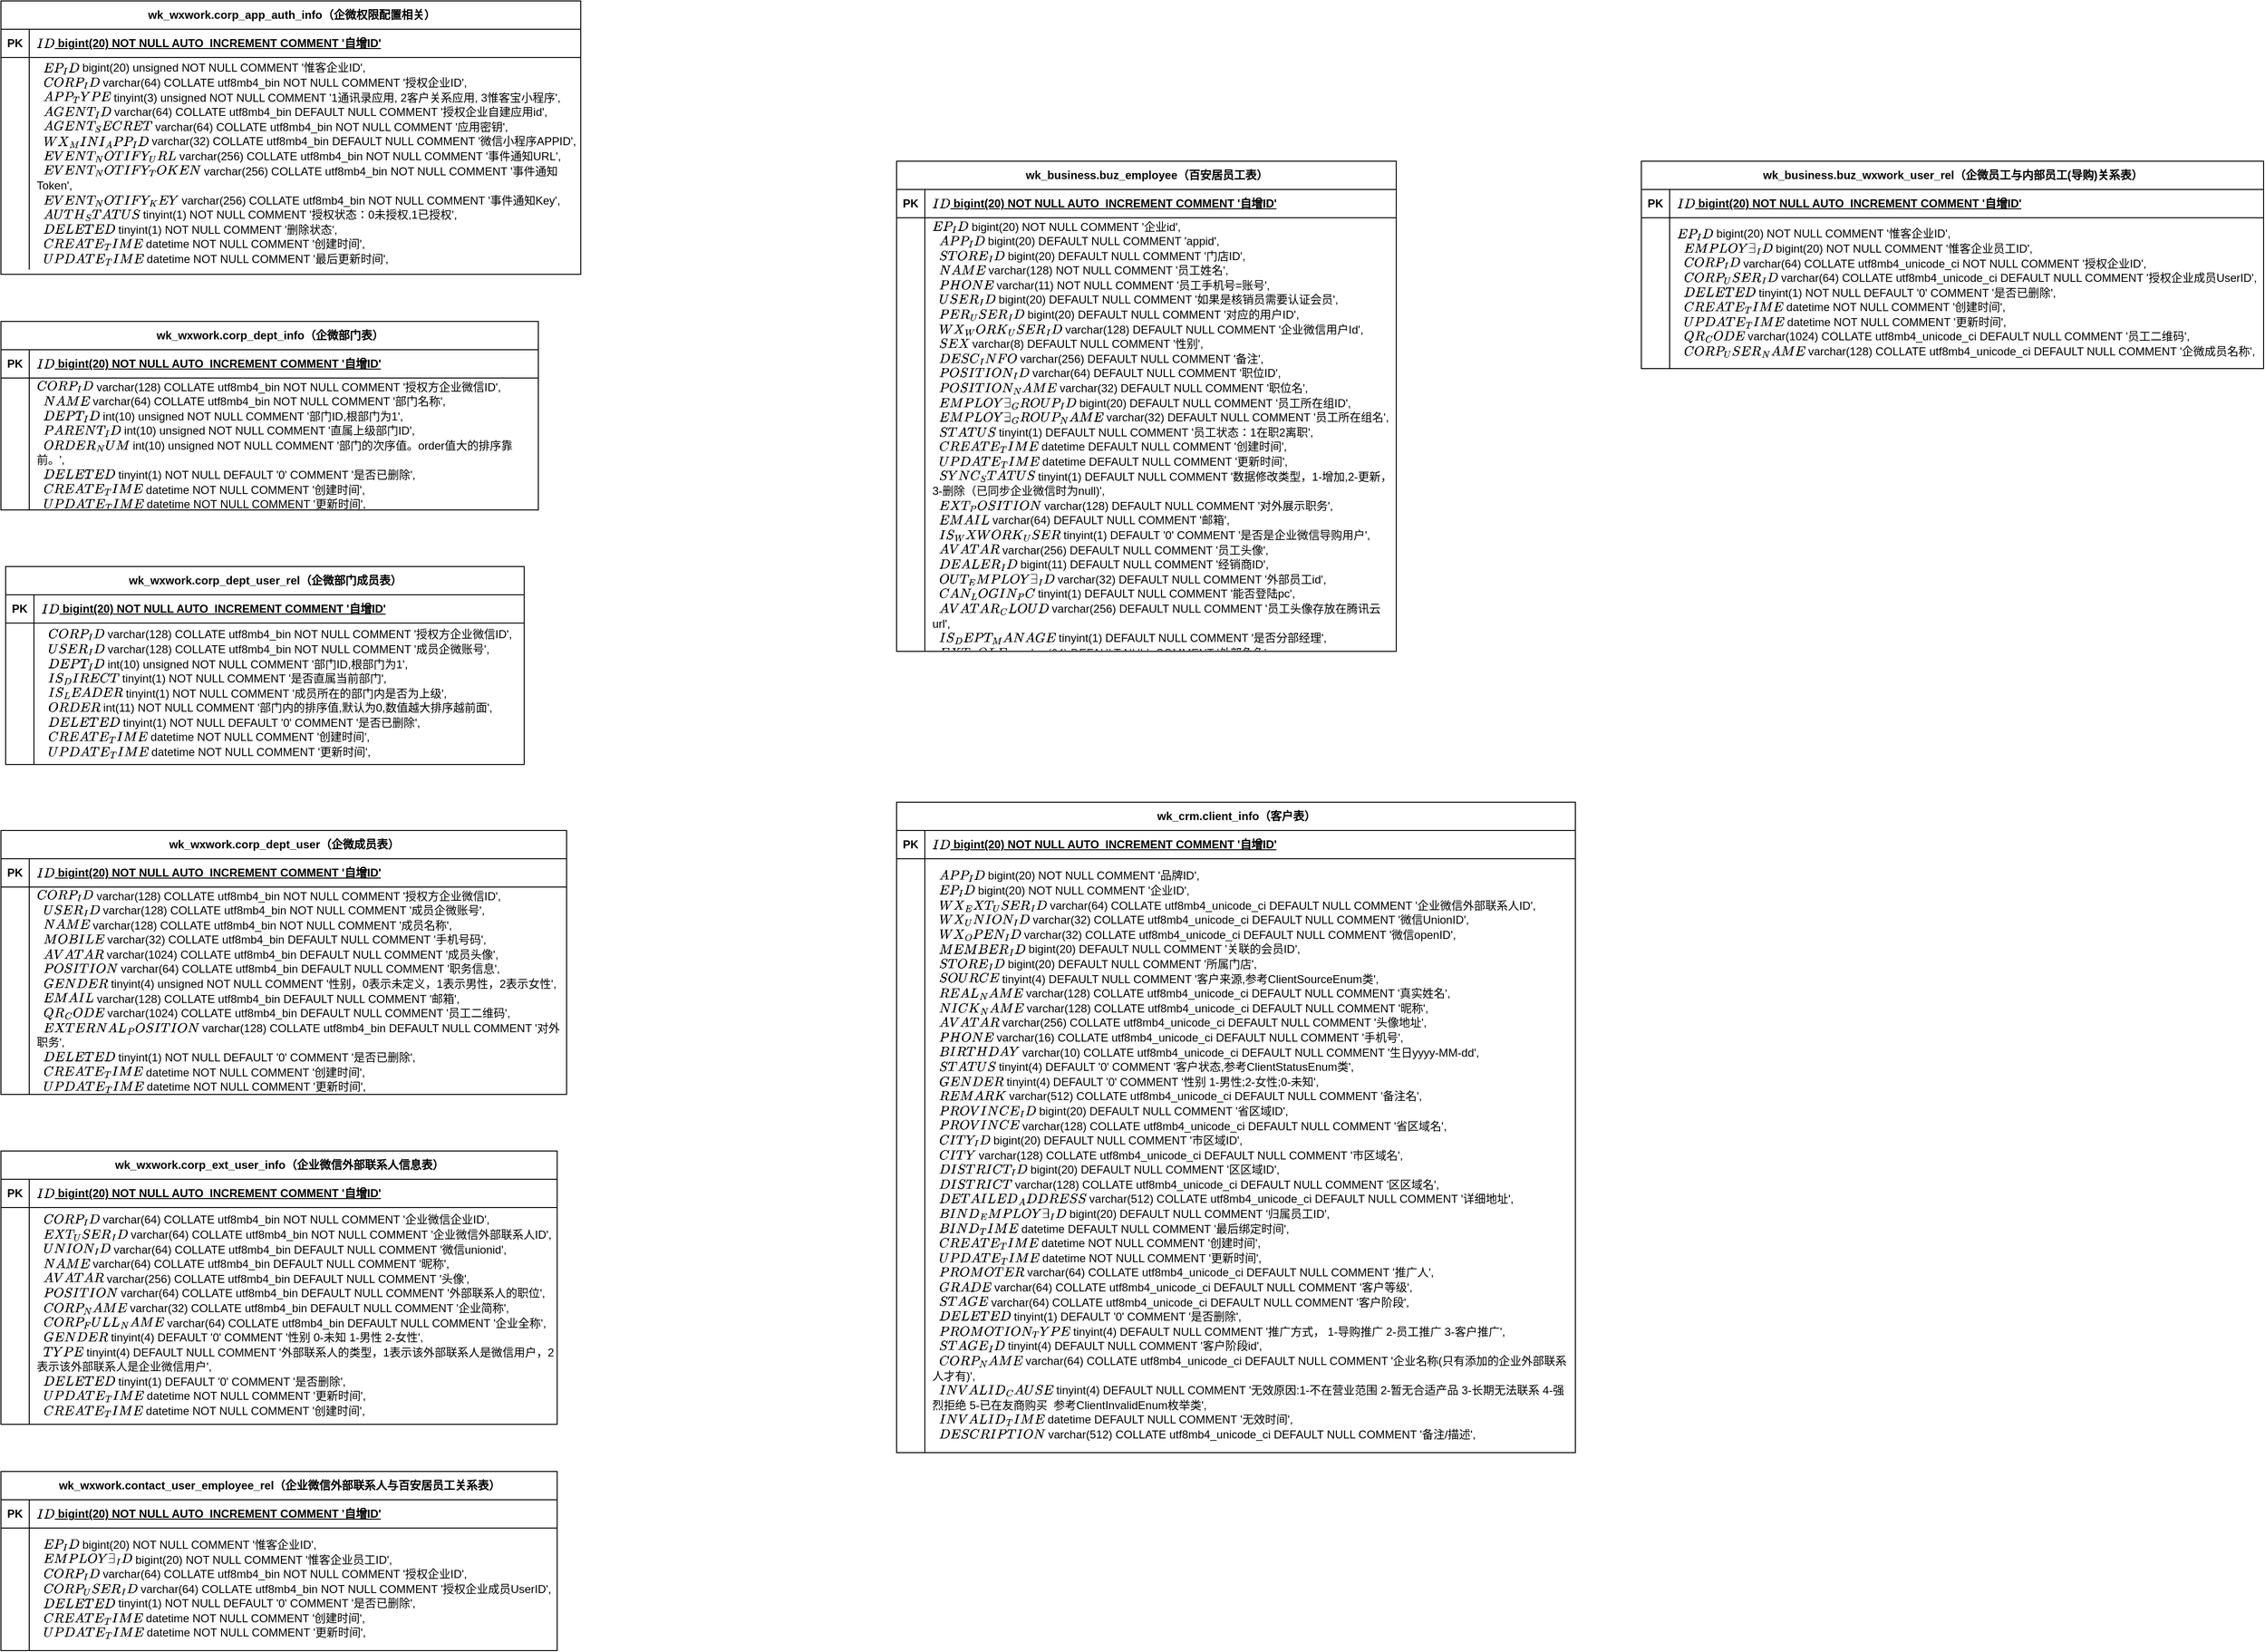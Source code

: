 <mxfile version="21.2.9" type="github">
  <diagram name="第 1 页" id="qv_Yb1zar3xZYrGLwf0X">
    <mxGraphModel dx="3389" dy="2289" grid="1" gridSize="10" guides="1" tooltips="1" connect="1" arrows="1" fold="1" page="1" pageScale="1" pageWidth="827" pageHeight="1169" math="0" shadow="0">
      <root>
        <mxCell id="0" />
        <mxCell id="1" parent="0" />
        <mxCell id="UR0pzvNC2Nnck1Nr8wvm-96" value="wk_crm.client_info（客户表）" style="shape=table;startSize=30;container=1;collapsible=1;childLayout=tableLayout;fixedRows=1;rowLines=0;fontStyle=1;align=center;resizeLast=1;html=1;" vertex="1" parent="1">
          <mxGeometry x="-240" y="170" width="720" height="690" as="geometry" />
        </mxCell>
        <mxCell id="UR0pzvNC2Nnck1Nr8wvm-97" value="" style="shape=tableRow;horizontal=0;startSize=0;swimlaneHead=0;swimlaneBody=0;fillColor=none;collapsible=0;dropTarget=0;points=[[0,0.5],[1,0.5]];portConstraint=eastwest;top=0;left=0;right=0;bottom=1;" vertex="1" parent="UR0pzvNC2Nnck1Nr8wvm-96">
          <mxGeometry y="30" width="720" height="30" as="geometry" />
        </mxCell>
        <mxCell id="UR0pzvNC2Nnck1Nr8wvm-98" value="PK" style="shape=partialRectangle;connectable=0;fillColor=none;top=0;left=0;bottom=0;right=0;fontStyle=1;overflow=hidden;whiteSpace=wrap;html=1;" vertex="1" parent="UR0pzvNC2Nnck1Nr8wvm-97">
          <mxGeometry width="30" height="30" as="geometry">
            <mxRectangle width="30" height="30" as="alternateBounds" />
          </mxGeometry>
        </mxCell>
        <mxCell id="UR0pzvNC2Nnck1Nr8wvm-99" value="`ID` bigint(20) NOT NULL AUTO_INCREMENT COMMENT &#39;自增ID&#39;" style="shape=partialRectangle;connectable=0;fillColor=none;top=0;left=0;bottom=0;right=0;align=left;spacingLeft=6;fontStyle=5;overflow=hidden;whiteSpace=wrap;html=1;" vertex="1" parent="UR0pzvNC2Nnck1Nr8wvm-97">
          <mxGeometry x="30" width="690" height="30" as="geometry">
            <mxRectangle width="690" height="30" as="alternateBounds" />
          </mxGeometry>
        </mxCell>
        <mxCell id="UR0pzvNC2Nnck1Nr8wvm-100" value="" style="shape=tableRow;horizontal=0;startSize=0;swimlaneHead=0;swimlaneBody=0;fillColor=none;collapsible=0;dropTarget=0;points=[[0,0.5],[1,0.5]];portConstraint=eastwest;top=0;left=0;right=0;bottom=0;" vertex="1" parent="UR0pzvNC2Nnck1Nr8wvm-96">
          <mxGeometry y="60" width="720" height="630" as="geometry" />
        </mxCell>
        <mxCell id="UR0pzvNC2Nnck1Nr8wvm-101" value="" style="shape=partialRectangle;connectable=0;fillColor=none;top=0;left=0;bottom=0;right=0;editable=1;overflow=hidden;whiteSpace=wrap;html=1;" vertex="1" parent="UR0pzvNC2Nnck1Nr8wvm-100">
          <mxGeometry width="30" height="630" as="geometry">
            <mxRectangle width="30" height="630" as="alternateBounds" />
          </mxGeometry>
        </mxCell>
        <mxCell id="UR0pzvNC2Nnck1Nr8wvm-102" value="&lt;div style=&quot;line-height: 130%;&quot;&gt;&lt;span style=&quot;background-color: initial;&quot;&gt;&amp;nbsp; `APP_ID` bigint(20) NOT NULL COMMENT &#39;品牌ID&#39;,&lt;/span&gt;&lt;br&gt;&lt;/div&gt;&lt;div style=&quot;line-height: 130%;&quot;&gt;&amp;nbsp; `EP_ID` bigint(20) NOT NULL COMMENT &#39;企业ID&#39;,&lt;/div&gt;&lt;div style=&quot;line-height: 130%;&quot;&gt;&amp;nbsp; `WX_EXT_USER_ID` varchar(64) COLLATE utf8mb4_unicode_ci DEFAULT NULL COMMENT &#39;企业微信外部联系人ID&#39;,&lt;/div&gt;&lt;div style=&quot;line-height: 130%;&quot;&gt;&amp;nbsp; `WX_UNION_ID` varchar(32) COLLATE utf8mb4_unicode_ci DEFAULT NULL COMMENT &#39;微信UnionID&#39;,&lt;/div&gt;&lt;div style=&quot;line-height: 130%;&quot;&gt;&amp;nbsp; `WX_OPEN_ID` varchar(32) COLLATE utf8mb4_unicode_ci DEFAULT NULL COMMENT &#39;微信openID&#39;,&lt;/div&gt;&lt;div style=&quot;line-height: 130%;&quot;&gt;&amp;nbsp; `MEMBER_ID` bigint(20) DEFAULT NULL COMMENT &#39;关联的会员ID&#39;,&lt;/div&gt;&lt;div style=&quot;line-height: 130%;&quot;&gt;&amp;nbsp; `STORE_ID` bigint(20) DEFAULT NULL COMMENT &#39;所属门店&#39;,&lt;/div&gt;&lt;div style=&quot;line-height: 130%;&quot;&gt;&amp;nbsp; `SOURCE` tinyint(4) DEFAULT NULL COMMENT &#39;客户来源,参考ClientSourceEnum类&#39;,&lt;/div&gt;&lt;div style=&quot;line-height: 130%;&quot;&gt;&amp;nbsp; `REAL_NAME` varchar(128) COLLATE utf8mb4_unicode_ci DEFAULT NULL COMMENT &#39;真实姓名&#39;,&lt;/div&gt;&lt;div style=&quot;line-height: 130%;&quot;&gt;&amp;nbsp; `NICK_NAME` varchar(128) COLLATE utf8mb4_unicode_ci DEFAULT NULL COMMENT &#39;昵称&#39;,&lt;/div&gt;&lt;div style=&quot;line-height: 130%;&quot;&gt;&amp;nbsp; `AVATAR` varchar(256) COLLATE utf8mb4_unicode_ci DEFAULT NULL COMMENT &#39;头像地址&#39;,&lt;/div&gt;&lt;div style=&quot;line-height: 130%;&quot;&gt;&amp;nbsp; `PHONE` varchar(16) COLLATE utf8mb4_unicode_ci DEFAULT NULL COMMENT &#39;手机号&#39;,&lt;/div&gt;&lt;div style=&quot;line-height: 130%;&quot;&gt;&amp;nbsp; `BIRTHDAY` varchar(10) COLLATE utf8mb4_unicode_ci DEFAULT NULL COMMENT &#39;生日yyyy-MM-dd&#39;,&lt;/div&gt;&lt;div style=&quot;line-height: 130%;&quot;&gt;&amp;nbsp; `STATUS` tinyint(4) DEFAULT &#39;0&#39; COMMENT &#39;客户状态,参考ClientStatusEnum类&#39;,&lt;/div&gt;&lt;div style=&quot;line-height: 130%;&quot;&gt;&amp;nbsp; `GENDER` tinyint(4) DEFAULT &#39;0&#39; COMMENT &#39;性别 1-男性;2-女性;0-未知&#39;,&lt;/div&gt;&lt;div style=&quot;line-height: 130%;&quot;&gt;&amp;nbsp; `REMARK` varchar(512) COLLATE utf8mb4_unicode_ci DEFAULT NULL COMMENT &#39;备注名&#39;,&lt;/div&gt;&lt;div style=&quot;line-height: 130%;&quot;&gt;&amp;nbsp; `PROVINCE_ID` bigint(20) DEFAULT NULL COMMENT &#39;省区域ID&#39;,&lt;/div&gt;&lt;div style=&quot;line-height: 130%;&quot;&gt;&amp;nbsp; `PROVINCE` varchar(128) COLLATE utf8mb4_unicode_ci DEFAULT NULL COMMENT &#39;省区域名&#39;,&lt;/div&gt;&lt;div style=&quot;line-height: 130%;&quot;&gt;&amp;nbsp; `CITY_ID` bigint(20) DEFAULT NULL COMMENT &#39;市区域ID&#39;,&lt;/div&gt;&lt;div style=&quot;line-height: 130%;&quot;&gt;&amp;nbsp; `CITY` varchar(128) COLLATE utf8mb4_unicode_ci DEFAULT NULL COMMENT &#39;市区域名&#39;,&lt;/div&gt;&lt;div style=&quot;line-height: 130%;&quot;&gt;&amp;nbsp; `DISTRICT_ID` bigint(20) DEFAULT NULL COMMENT &#39;区区域ID&#39;,&lt;/div&gt;&lt;div style=&quot;line-height: 130%;&quot;&gt;&amp;nbsp; `DISTRICT` varchar(128) COLLATE utf8mb4_unicode_ci DEFAULT NULL COMMENT &#39;区区域名&#39;,&lt;/div&gt;&lt;div style=&quot;line-height: 130%;&quot;&gt;&amp;nbsp; `DETAILED_ADDRESS` varchar(512) COLLATE utf8mb4_unicode_ci DEFAULT NULL COMMENT &#39;详细地址&#39;,&lt;/div&gt;&lt;div style=&quot;line-height: 130%;&quot;&gt;&amp;nbsp; `BIND_EMPLOYEE_ID` bigint(20) DEFAULT NULL COMMENT &#39;归属员工ID&#39;,&lt;/div&gt;&lt;div style=&quot;line-height: 130%;&quot;&gt;&amp;nbsp; `BIND_TIME` datetime DEFAULT NULL COMMENT &#39;最后绑定时间&#39;,&lt;/div&gt;&lt;div style=&quot;line-height: 130%;&quot;&gt;&amp;nbsp; `CREATE_TIME` datetime NOT NULL COMMENT &#39;创建时间&#39;,&lt;/div&gt;&lt;div style=&quot;line-height: 130%;&quot;&gt;&amp;nbsp; `UPDATE_TIME` datetime NOT NULL COMMENT &#39;更新时间&#39;,&lt;/div&gt;&lt;div style=&quot;line-height: 130%;&quot;&gt;&amp;nbsp; `PROMOTER` varchar(64) COLLATE utf8mb4_unicode_ci DEFAULT NULL COMMENT &#39;推广人&#39;,&lt;/div&gt;&lt;div style=&quot;line-height: 130%;&quot;&gt;&amp;nbsp; `GRADE` varchar(64) COLLATE utf8mb4_unicode_ci DEFAULT NULL COMMENT &#39;客户等级&#39;,&lt;/div&gt;&lt;div style=&quot;line-height: 130%;&quot;&gt;&amp;nbsp; `STAGE` varchar(64) COLLATE utf8mb4_unicode_ci DEFAULT NULL COMMENT &#39;客户阶段&#39;,&lt;/div&gt;&lt;div style=&quot;line-height: 130%;&quot;&gt;&amp;nbsp; `DELETED` tinyint(1) DEFAULT &#39;0&#39; COMMENT &#39;是否删除&#39;,&lt;/div&gt;&lt;div style=&quot;line-height: 130%;&quot;&gt;&amp;nbsp; `PROMOTION_TYPE` tinyint(4) DEFAULT NULL COMMENT &#39;推广方式， 1-导购推广 2-员工推广 3-客户推广&#39;,&lt;/div&gt;&lt;div style=&quot;line-height: 130%;&quot;&gt;&amp;nbsp; `STAGE_ID` tinyint(4) DEFAULT NULL COMMENT &#39;客户阶段id&#39;,&lt;/div&gt;&lt;div style=&quot;line-height: 130%;&quot;&gt;&amp;nbsp; `CORP_NAME` varchar(64) COLLATE utf8mb4_unicode_ci DEFAULT NULL COMMENT &#39;企业名称(只有添加的企业外部联系人才有)&#39;,&lt;/div&gt;&lt;div style=&quot;line-height: 130%;&quot;&gt;&amp;nbsp; `INVALID_CAUSE` tinyint(4) DEFAULT NULL COMMENT &#39;无效原因:1-不在营业范围 2-暂无合适产品 3-长期无法联系 4-强烈拒绝 5-已在友商购买&amp;nbsp; 参考ClientInvalidEnum枚举类&#39;,&lt;/div&gt;&lt;div style=&quot;line-height: 130%;&quot;&gt;&amp;nbsp; `INVALID_TIME` datetime DEFAULT NULL COMMENT &#39;无效时间&#39;,&lt;/div&gt;&lt;div style=&quot;line-height: 130%;&quot;&gt;&amp;nbsp; `DESCRIPTION` varchar(512) COLLATE utf8mb4_unicode_ci DEFAULT NULL COMMENT &#39;备注/描述&#39;,&lt;/div&gt;" style="shape=partialRectangle;connectable=0;fillColor=none;top=0;left=0;bottom=0;right=0;align=left;spacingLeft=6;overflow=hidden;whiteSpace=wrap;html=1;" vertex="1" parent="UR0pzvNC2Nnck1Nr8wvm-100">
          <mxGeometry x="30" width="690" height="630" as="geometry">
            <mxRectangle width="690" height="630" as="alternateBounds" />
          </mxGeometry>
        </mxCell>
        <mxCell id="UR0pzvNC2Nnck1Nr8wvm-109" value="wk_wxwork.corp_dept_user（企微成员表）" style="shape=table;startSize=30;container=1;collapsible=1;childLayout=tableLayout;fixedRows=1;rowLines=0;fontStyle=1;align=center;resizeLast=1;html=1;" vertex="1" parent="1">
          <mxGeometry x="-1190" y="200" width="600" height="280" as="geometry" />
        </mxCell>
        <mxCell id="UR0pzvNC2Nnck1Nr8wvm-110" value="" style="shape=tableRow;horizontal=0;startSize=0;swimlaneHead=0;swimlaneBody=0;fillColor=none;collapsible=0;dropTarget=0;points=[[0,0.5],[1,0.5]];portConstraint=eastwest;top=0;left=0;right=0;bottom=1;" vertex="1" parent="UR0pzvNC2Nnck1Nr8wvm-109">
          <mxGeometry y="30" width="600" height="30" as="geometry" />
        </mxCell>
        <mxCell id="UR0pzvNC2Nnck1Nr8wvm-111" value="PK" style="shape=partialRectangle;connectable=0;fillColor=none;top=0;left=0;bottom=0;right=0;fontStyle=1;overflow=hidden;whiteSpace=wrap;html=1;" vertex="1" parent="UR0pzvNC2Nnck1Nr8wvm-110">
          <mxGeometry width="30" height="30" as="geometry">
            <mxRectangle width="30" height="30" as="alternateBounds" />
          </mxGeometry>
        </mxCell>
        <mxCell id="UR0pzvNC2Nnck1Nr8wvm-112" value="`ID` bigint(20) NOT NULL AUTO_INCREMENT COMMENT &#39;自增ID&#39;" style="shape=partialRectangle;connectable=0;fillColor=none;top=0;left=0;bottom=0;right=0;align=left;spacingLeft=6;fontStyle=5;overflow=hidden;whiteSpace=wrap;html=1;" vertex="1" parent="UR0pzvNC2Nnck1Nr8wvm-110">
          <mxGeometry x="30" width="570" height="30" as="geometry">
            <mxRectangle width="570" height="30" as="alternateBounds" />
          </mxGeometry>
        </mxCell>
        <mxCell id="UR0pzvNC2Nnck1Nr8wvm-113" value="" style="shape=tableRow;horizontal=0;startSize=0;swimlaneHead=0;swimlaneBody=0;fillColor=none;collapsible=0;dropTarget=0;points=[[0,0.5],[1,0.5]];portConstraint=eastwest;top=0;left=0;right=0;bottom=0;" vertex="1" parent="UR0pzvNC2Nnck1Nr8wvm-109">
          <mxGeometry y="60" width="600" height="220" as="geometry" />
        </mxCell>
        <mxCell id="UR0pzvNC2Nnck1Nr8wvm-114" value="" style="shape=partialRectangle;connectable=0;fillColor=none;top=0;left=0;bottom=0;right=0;editable=1;overflow=hidden;whiteSpace=wrap;html=1;" vertex="1" parent="UR0pzvNC2Nnck1Nr8wvm-113">
          <mxGeometry width="30" height="220" as="geometry">
            <mxRectangle width="30" height="220" as="alternateBounds" />
          </mxGeometry>
        </mxCell>
        <mxCell id="UR0pzvNC2Nnck1Nr8wvm-115" value="&lt;div style=&quot;line-height: 130%;&quot;&gt;&lt;div style=&quot;line-height: 130%;&quot;&gt;`CORP_ID` varchar(128) COLLATE utf8mb4_bin NOT NULL COMMENT &#39;授权方企业微信ID&#39;,&lt;/div&gt;&lt;div style=&quot;line-height: 130%;&quot;&gt;&amp;nbsp; `USER_ID` varchar(128) COLLATE utf8mb4_bin NOT NULL COMMENT &#39;成员企微账号&#39;,&lt;/div&gt;&lt;div style=&quot;line-height: 130%;&quot;&gt;&amp;nbsp; `NAME` varchar(128) COLLATE utf8mb4_bin NOT NULL COMMENT &#39;成员名称&#39;,&lt;/div&gt;&lt;div style=&quot;line-height: 130%;&quot;&gt;&amp;nbsp; `MOBILE` varchar(32) COLLATE utf8mb4_bin DEFAULT NULL COMMENT &#39;手机号码&#39;,&lt;/div&gt;&lt;div style=&quot;line-height: 130%;&quot;&gt;&amp;nbsp; `AVATAR` varchar(1024) COLLATE utf8mb4_bin DEFAULT NULL COMMENT &#39;成员头像&#39;,&lt;/div&gt;&lt;div style=&quot;line-height: 130%;&quot;&gt;&amp;nbsp; `POSITION` varchar(64) COLLATE utf8mb4_bin DEFAULT NULL COMMENT &#39;职务信息&#39;,&lt;/div&gt;&lt;div style=&quot;line-height: 130%;&quot;&gt;&amp;nbsp; `GENDER` tinyint(4) unsigned NOT NULL COMMENT &#39;性别，0表示未定义，1表示男性，2表示女性&#39;,&lt;/div&gt;&lt;div style=&quot;line-height: 130%;&quot;&gt;&amp;nbsp; `EMAIL` varchar(128) COLLATE utf8mb4_bin DEFAULT NULL COMMENT &#39;邮箱&#39;,&lt;/div&gt;&lt;div style=&quot;line-height: 130%;&quot;&gt;&amp;nbsp; `QR_CODE` varchar(1024) COLLATE utf8mb4_bin DEFAULT NULL COMMENT &#39;员工二维码&#39;,&lt;/div&gt;&lt;div style=&quot;line-height: 130%;&quot;&gt;&amp;nbsp; `EXTERNAL_POSITION` varchar(128) COLLATE utf8mb4_bin DEFAULT NULL COMMENT &#39;对外职务&#39;,&lt;/div&gt;&lt;div style=&quot;line-height: 130%;&quot;&gt;&amp;nbsp; `DELETED` tinyint(1) NOT NULL DEFAULT &#39;0&#39; COMMENT &#39;是否已删除&#39;,&lt;/div&gt;&lt;div style=&quot;line-height: 130%;&quot;&gt;&amp;nbsp; `CREATE_TIME` datetime NOT NULL COMMENT &#39;创建时间&#39;,&lt;/div&gt;&lt;div style=&quot;line-height: 130%;&quot;&gt;&amp;nbsp; `UPDATE_TIME` datetime NOT NULL COMMENT &#39;更新时间&#39;,&lt;/div&gt;&lt;/div&gt;" style="shape=partialRectangle;connectable=0;fillColor=none;top=0;left=0;bottom=0;right=0;align=left;spacingLeft=6;overflow=hidden;whiteSpace=wrap;html=1;" vertex="1" parent="UR0pzvNC2Nnck1Nr8wvm-113">
          <mxGeometry x="30" width="570" height="220" as="geometry">
            <mxRectangle width="570" height="220" as="alternateBounds" />
          </mxGeometry>
        </mxCell>
        <mxCell id="UR0pzvNC2Nnck1Nr8wvm-116" value="wk_wxwork.corp_dept_info（企微部门表）" style="shape=table;startSize=30;container=1;collapsible=1;childLayout=tableLayout;fixedRows=1;rowLines=0;fontStyle=1;align=center;resizeLast=1;html=1;" vertex="1" parent="1">
          <mxGeometry x="-1190" y="-340" width="570" height="200" as="geometry" />
        </mxCell>
        <mxCell id="UR0pzvNC2Nnck1Nr8wvm-117" value="" style="shape=tableRow;horizontal=0;startSize=0;swimlaneHead=0;swimlaneBody=0;fillColor=none;collapsible=0;dropTarget=0;points=[[0,0.5],[1,0.5]];portConstraint=eastwest;top=0;left=0;right=0;bottom=1;" vertex="1" parent="UR0pzvNC2Nnck1Nr8wvm-116">
          <mxGeometry y="30" width="570" height="30" as="geometry" />
        </mxCell>
        <mxCell id="UR0pzvNC2Nnck1Nr8wvm-118" value="PK" style="shape=partialRectangle;connectable=0;fillColor=none;top=0;left=0;bottom=0;right=0;fontStyle=1;overflow=hidden;whiteSpace=wrap;html=1;" vertex="1" parent="UR0pzvNC2Nnck1Nr8wvm-117">
          <mxGeometry width="30" height="30" as="geometry">
            <mxRectangle width="30" height="30" as="alternateBounds" />
          </mxGeometry>
        </mxCell>
        <mxCell id="UR0pzvNC2Nnck1Nr8wvm-119" value="`ID` bigint(20) NOT NULL AUTO_INCREMENT COMMENT &#39;自增ID&#39;" style="shape=partialRectangle;connectable=0;fillColor=none;top=0;left=0;bottom=0;right=0;align=left;spacingLeft=6;fontStyle=5;overflow=hidden;whiteSpace=wrap;html=1;" vertex="1" parent="UR0pzvNC2Nnck1Nr8wvm-117">
          <mxGeometry x="30" width="540" height="30" as="geometry">
            <mxRectangle width="540" height="30" as="alternateBounds" />
          </mxGeometry>
        </mxCell>
        <mxCell id="UR0pzvNC2Nnck1Nr8wvm-120" value="" style="shape=tableRow;horizontal=0;startSize=0;swimlaneHead=0;swimlaneBody=0;fillColor=none;collapsible=0;dropTarget=0;points=[[0,0.5],[1,0.5]];portConstraint=eastwest;top=0;left=0;right=0;bottom=0;" vertex="1" parent="UR0pzvNC2Nnck1Nr8wvm-116">
          <mxGeometry y="60" width="570" height="140" as="geometry" />
        </mxCell>
        <mxCell id="UR0pzvNC2Nnck1Nr8wvm-121" value="" style="shape=partialRectangle;connectable=0;fillColor=none;top=0;left=0;bottom=0;right=0;editable=1;overflow=hidden;whiteSpace=wrap;html=1;" vertex="1" parent="UR0pzvNC2Nnck1Nr8wvm-120">
          <mxGeometry width="30" height="140" as="geometry">
            <mxRectangle width="30" height="140" as="alternateBounds" />
          </mxGeometry>
        </mxCell>
        <mxCell id="UR0pzvNC2Nnck1Nr8wvm-122" value="&lt;div style=&quot;line-height: 130%;&quot;&gt;&lt;div style=&quot;line-height: 130%;&quot;&gt;&lt;div style=&quot;line-height: 130%;&quot;&gt;`CORP_ID` varchar(128) COLLATE utf8mb4_bin NOT NULL COMMENT &#39;授权方企业微信ID&#39;,&lt;/div&gt;&lt;div style=&quot;line-height: 130%;&quot;&gt;&amp;nbsp; `NAME` varchar(64) COLLATE utf8mb4_bin NOT NULL COMMENT &#39;部门名称&#39;,&lt;/div&gt;&lt;div style=&quot;line-height: 130%;&quot;&gt;&amp;nbsp; `DEPT_ID` int(10) unsigned NOT NULL COMMENT &#39;部门ID,根部门为1&#39;,&lt;/div&gt;&lt;div style=&quot;line-height: 130%;&quot;&gt;&amp;nbsp; `PARENT_ID` int(10) unsigned NOT NULL COMMENT &#39;直属上级部门ID&#39;,&lt;/div&gt;&lt;div style=&quot;line-height: 130%;&quot;&gt;&amp;nbsp; `ORDER_NUM` int(10) unsigned NOT NULL COMMENT &#39;部门的次序值。order值大的排序靠前。&#39;,&lt;/div&gt;&lt;div style=&quot;line-height: 130%;&quot;&gt;&amp;nbsp; `DELETED` tinyint(1) NOT NULL DEFAULT &#39;0&#39; COMMENT &#39;是否已删除&#39;,&lt;/div&gt;&lt;div style=&quot;line-height: 130%;&quot;&gt;&amp;nbsp; `CREATE_TIME` datetime NOT NULL COMMENT &#39;创建时间&#39;,&lt;/div&gt;&lt;div style=&quot;line-height: 130%;&quot;&gt;&amp;nbsp; `UPDATE_TIME` datetime NOT NULL COMMENT &#39;更新时间&#39;,&lt;/div&gt;&lt;/div&gt;&lt;/div&gt;" style="shape=partialRectangle;connectable=0;fillColor=none;top=0;left=0;bottom=0;right=0;align=left;spacingLeft=6;overflow=hidden;whiteSpace=wrap;html=1;" vertex="1" parent="UR0pzvNC2Nnck1Nr8wvm-120">
          <mxGeometry x="30" width="540" height="140" as="geometry">
            <mxRectangle width="540" height="140" as="alternateBounds" />
          </mxGeometry>
        </mxCell>
        <mxCell id="UR0pzvNC2Nnck1Nr8wvm-123" value="wk_wxwork.corp_dept_user_rel（企微部门成员表）" style="shape=table;startSize=30;container=1;collapsible=1;childLayout=tableLayout;fixedRows=1;rowLines=0;fontStyle=1;align=center;resizeLast=1;html=1;" vertex="1" parent="1">
          <mxGeometry x="-1185" y="-80" width="550" height="210" as="geometry" />
        </mxCell>
        <mxCell id="UR0pzvNC2Nnck1Nr8wvm-124" value="" style="shape=tableRow;horizontal=0;startSize=0;swimlaneHead=0;swimlaneBody=0;fillColor=none;collapsible=0;dropTarget=0;points=[[0,0.5],[1,0.5]];portConstraint=eastwest;top=0;left=0;right=0;bottom=1;" vertex="1" parent="UR0pzvNC2Nnck1Nr8wvm-123">
          <mxGeometry y="30" width="550" height="30" as="geometry" />
        </mxCell>
        <mxCell id="UR0pzvNC2Nnck1Nr8wvm-125" value="PK" style="shape=partialRectangle;connectable=0;fillColor=none;top=0;left=0;bottom=0;right=0;fontStyle=1;overflow=hidden;whiteSpace=wrap;html=1;" vertex="1" parent="UR0pzvNC2Nnck1Nr8wvm-124">
          <mxGeometry width="30" height="30" as="geometry">
            <mxRectangle width="30" height="30" as="alternateBounds" />
          </mxGeometry>
        </mxCell>
        <mxCell id="UR0pzvNC2Nnck1Nr8wvm-126" value="`ID` bigint(20) NOT NULL AUTO_INCREMENT COMMENT &#39;自增ID&#39;" style="shape=partialRectangle;connectable=0;fillColor=none;top=0;left=0;bottom=0;right=0;align=left;spacingLeft=6;fontStyle=5;overflow=hidden;whiteSpace=wrap;html=1;" vertex="1" parent="UR0pzvNC2Nnck1Nr8wvm-124">
          <mxGeometry x="30" width="520" height="30" as="geometry">
            <mxRectangle width="520" height="30" as="alternateBounds" />
          </mxGeometry>
        </mxCell>
        <mxCell id="UR0pzvNC2Nnck1Nr8wvm-127" value="" style="shape=tableRow;horizontal=0;startSize=0;swimlaneHead=0;swimlaneBody=0;fillColor=none;collapsible=0;dropTarget=0;points=[[0,0.5],[1,0.5]];portConstraint=eastwest;top=0;left=0;right=0;bottom=0;" vertex="1" parent="UR0pzvNC2Nnck1Nr8wvm-123">
          <mxGeometry y="60" width="550" height="150" as="geometry" />
        </mxCell>
        <mxCell id="UR0pzvNC2Nnck1Nr8wvm-128" value="" style="shape=partialRectangle;connectable=0;fillColor=none;top=0;left=0;bottom=0;right=0;editable=1;overflow=hidden;whiteSpace=wrap;html=1;" vertex="1" parent="UR0pzvNC2Nnck1Nr8wvm-127">
          <mxGeometry width="30" height="150" as="geometry">
            <mxRectangle width="30" height="150" as="alternateBounds" />
          </mxGeometry>
        </mxCell>
        <mxCell id="UR0pzvNC2Nnck1Nr8wvm-129" value="&lt;div style=&quot;line-height: 130%;&quot;&gt;&lt;div style=&quot;line-height: 130%;&quot;&gt;&lt;div style=&quot;line-height: 130%;&quot;&gt;&lt;div style=&quot;line-height: 130%;&quot;&gt;&amp;nbsp; `CORP_ID` varchar(128) COLLATE utf8mb4_bin NOT NULL COMMENT &#39;授权方企业微信ID&#39;,&lt;/div&gt;&lt;div style=&quot;line-height: 130%;&quot;&gt;&amp;nbsp; `USER_ID` varchar(128) COLLATE utf8mb4_bin NOT NULL COMMENT &#39;成员企微账号&#39;,&lt;/div&gt;&lt;div style=&quot;line-height: 130%;&quot;&gt;&amp;nbsp; `DEPT_ID` int(10) unsigned NOT NULL COMMENT &#39;部门ID,根部门为1&#39;,&lt;/div&gt;&lt;div style=&quot;line-height: 130%;&quot;&gt;&amp;nbsp; `IS_DIRECT` tinyint(1) NOT NULL COMMENT &#39;是否直属当前部门&#39;,&lt;/div&gt;&lt;div style=&quot;line-height: 130%;&quot;&gt;&amp;nbsp; `IS_LEADER` tinyint(1) NOT NULL COMMENT &#39;成员所在的部门内是否为上级&#39;,&lt;/div&gt;&lt;div style=&quot;line-height: 130%;&quot;&gt;&amp;nbsp; `ORDER` int(11) NOT NULL COMMENT &#39;部门内的排序值,默认为0,数值越大排序越前面&#39;,&lt;/div&gt;&lt;div style=&quot;line-height: 130%;&quot;&gt;&amp;nbsp; `DELETED` tinyint(1) NOT NULL DEFAULT &#39;0&#39; COMMENT &#39;是否已删除&#39;,&lt;/div&gt;&lt;div style=&quot;line-height: 130%;&quot;&gt;&amp;nbsp; `CREATE_TIME` datetime NOT NULL COMMENT &#39;创建时间&#39;,&lt;/div&gt;&lt;div style=&quot;line-height: 130%;&quot;&gt;&amp;nbsp; `UPDATE_TIME` datetime NOT NULL COMMENT &#39;更新时间&#39;,&lt;/div&gt;&lt;/div&gt;&lt;/div&gt;&lt;/div&gt;" style="shape=partialRectangle;connectable=0;fillColor=none;top=0;left=0;bottom=0;right=0;align=left;spacingLeft=6;overflow=hidden;whiteSpace=wrap;html=1;" vertex="1" parent="UR0pzvNC2Nnck1Nr8wvm-127">
          <mxGeometry x="30" width="520" height="150" as="geometry">
            <mxRectangle width="520" height="150" as="alternateBounds" />
          </mxGeometry>
        </mxCell>
        <mxCell id="UR0pzvNC2Nnck1Nr8wvm-130" value="wk_business.buz_employee（百安居员工表）" style="shape=table;startSize=30;container=1;collapsible=1;childLayout=tableLayout;fixedRows=1;rowLines=0;fontStyle=1;align=center;resizeLast=1;html=1;" vertex="1" parent="1">
          <mxGeometry x="-240" y="-510" width="530" height="520" as="geometry" />
        </mxCell>
        <mxCell id="UR0pzvNC2Nnck1Nr8wvm-131" value="" style="shape=tableRow;horizontal=0;startSize=0;swimlaneHead=0;swimlaneBody=0;fillColor=none;collapsible=0;dropTarget=0;points=[[0,0.5],[1,0.5]];portConstraint=eastwest;top=0;left=0;right=0;bottom=1;" vertex="1" parent="UR0pzvNC2Nnck1Nr8wvm-130">
          <mxGeometry y="30" width="530" height="30" as="geometry" />
        </mxCell>
        <mxCell id="UR0pzvNC2Nnck1Nr8wvm-132" value="PK" style="shape=partialRectangle;connectable=0;fillColor=none;top=0;left=0;bottom=0;right=0;fontStyle=1;overflow=hidden;whiteSpace=wrap;html=1;" vertex="1" parent="UR0pzvNC2Nnck1Nr8wvm-131">
          <mxGeometry width="30" height="30" as="geometry">
            <mxRectangle width="30" height="30" as="alternateBounds" />
          </mxGeometry>
        </mxCell>
        <mxCell id="UR0pzvNC2Nnck1Nr8wvm-133" value="`ID` bigint(20) NOT NULL AUTO_INCREMENT COMMENT &#39;自增ID&#39;" style="shape=partialRectangle;connectable=0;fillColor=none;top=0;left=0;bottom=0;right=0;align=left;spacingLeft=6;fontStyle=5;overflow=hidden;whiteSpace=wrap;html=1;" vertex="1" parent="UR0pzvNC2Nnck1Nr8wvm-131">
          <mxGeometry x="30" width="500" height="30" as="geometry">
            <mxRectangle width="500" height="30" as="alternateBounds" />
          </mxGeometry>
        </mxCell>
        <mxCell id="UR0pzvNC2Nnck1Nr8wvm-134" value="" style="shape=tableRow;horizontal=0;startSize=0;swimlaneHead=0;swimlaneBody=0;fillColor=none;collapsible=0;dropTarget=0;points=[[0,0.5],[1,0.5]];portConstraint=eastwest;top=0;left=0;right=0;bottom=0;" vertex="1" parent="UR0pzvNC2Nnck1Nr8wvm-130">
          <mxGeometry y="60" width="530" height="460" as="geometry" />
        </mxCell>
        <mxCell id="UR0pzvNC2Nnck1Nr8wvm-135" value="" style="shape=partialRectangle;connectable=0;fillColor=none;top=0;left=0;bottom=0;right=0;editable=1;overflow=hidden;whiteSpace=wrap;html=1;" vertex="1" parent="UR0pzvNC2Nnck1Nr8wvm-134">
          <mxGeometry width="30" height="460" as="geometry">
            <mxRectangle width="30" height="460" as="alternateBounds" />
          </mxGeometry>
        </mxCell>
        <mxCell id="UR0pzvNC2Nnck1Nr8wvm-136" value="&lt;div style=&quot;line-height: 130%;&quot;&gt;&lt;div style=&quot;line-height: 130%;&quot;&gt;&lt;div style=&quot;line-height: 130%;&quot;&gt;&lt;div style=&quot;line-height: 130%;&quot;&gt;`EP_ID` bigint(20) NOT NULL COMMENT &#39;企业id&#39;,&lt;/div&gt;&lt;div style=&quot;line-height: 130%;&quot;&gt;&amp;nbsp; `APP_ID` bigint(20) DEFAULT NULL COMMENT &#39;appid&#39;,&lt;/div&gt;&lt;div style=&quot;line-height: 130%;&quot;&gt;&amp;nbsp; `STORE_ID` bigint(20) DEFAULT NULL COMMENT &#39;门店ID&#39;,&lt;/div&gt;&lt;div style=&quot;line-height: 130%;&quot;&gt;&amp;nbsp; `NAME` varchar(128) NOT NULL COMMENT &#39;员工姓名&#39;,&lt;/div&gt;&lt;div style=&quot;line-height: 130%;&quot;&gt;&amp;nbsp; `PHONE` varchar(11) NOT NULL COMMENT &#39;员工手机号=账号&#39;,&lt;/div&gt;&lt;div style=&quot;line-height: 130%;&quot;&gt;&amp;nbsp; `USER_ID` bigint(20) DEFAULT NULL COMMENT &#39;如果是核销员需要认证会员&#39;,&lt;/div&gt;&lt;div style=&quot;line-height: 130%;&quot;&gt;&amp;nbsp; `PER_USER_ID` bigint(20) DEFAULT NULL COMMENT &#39;对应的用户ID&#39;,&lt;/div&gt;&lt;div style=&quot;line-height: 130%;&quot;&gt;&amp;nbsp; `WX_WORK_USER_ID` varchar(128) DEFAULT NULL COMMENT &#39;企业微信用户Id&#39;,&lt;/div&gt;&lt;div style=&quot;line-height: 130%;&quot;&gt;&amp;nbsp; `SEX` varchar(8) DEFAULT NULL COMMENT &#39;性别&#39;,&lt;/div&gt;&lt;div style=&quot;line-height: 130%;&quot;&gt;&amp;nbsp; `DESC_INFO` varchar(256) DEFAULT NULL COMMENT &#39;备注&#39;,&lt;/div&gt;&lt;div style=&quot;line-height: 130%;&quot;&gt;&amp;nbsp; `POSITION_ID` varchar(64) DEFAULT NULL COMMENT &#39;职位ID&#39;,&lt;/div&gt;&lt;div style=&quot;line-height: 130%;&quot;&gt;&amp;nbsp; `POSITION_NAME` varchar(32) DEFAULT NULL COMMENT &#39;职位名&#39;,&lt;/div&gt;&lt;div style=&quot;line-height: 130%;&quot;&gt;&amp;nbsp; `EMPLOYEE_GROUP_ID` bigint(20) DEFAULT NULL COMMENT &#39;员工所在组ID&#39;,&lt;/div&gt;&lt;div style=&quot;line-height: 130%;&quot;&gt;&amp;nbsp; `EMPLOYEE_GROUP_NAME` varchar(32) DEFAULT NULL COMMENT &#39;员工所在组名&#39;,&lt;/div&gt;&lt;div style=&quot;line-height: 130%;&quot;&gt;&amp;nbsp; `STATUS` tinyint(1) DEFAULT NULL COMMENT &#39;员工状态：1在职2离职&#39;,&lt;/div&gt;&lt;div style=&quot;line-height: 130%;&quot;&gt;&amp;nbsp; `CREATE_TIME` datetime DEFAULT NULL COMMENT &#39;创建时间&#39;,&lt;/div&gt;&lt;div style=&quot;line-height: 130%;&quot;&gt;&amp;nbsp; `UPDATE_TIME` datetime DEFAULT NULL COMMENT &#39;更新时间&#39;,&lt;/div&gt;&lt;div style=&quot;line-height: 130%;&quot;&gt;&amp;nbsp; `SYNC_STATUS` tinyint(1) DEFAULT NULL COMMENT &#39;数据修改类型，1-增加,2-更新，3-删除（已同步企业微信时为null)&#39;,&lt;/div&gt;&lt;div style=&quot;line-height: 130%;&quot;&gt;&amp;nbsp; `EXT_POSITION` varchar(128) DEFAULT NULL COMMENT &#39;对外展示职务&#39;,&lt;/div&gt;&lt;div style=&quot;line-height: 130%;&quot;&gt;&amp;nbsp; `EMAIL` varchar(64) DEFAULT NULL COMMENT &#39;邮箱&#39;,&lt;/div&gt;&lt;div style=&quot;line-height: 130%;&quot;&gt;&amp;nbsp; `IS_WXWORK_USER` tinyint(1) DEFAULT &#39;0&#39; COMMENT &#39;是否是企业微信导购用户&#39;,&lt;/div&gt;&lt;div style=&quot;line-height: 130%;&quot;&gt;&amp;nbsp; `AVATAR` varchar(256) DEFAULT NULL COMMENT &#39;员工头像&#39;,&lt;/div&gt;&lt;div style=&quot;line-height: 130%;&quot;&gt;&amp;nbsp; `DEALER_ID` bigint(11) DEFAULT NULL COMMENT &#39;经销商ID&#39;,&lt;/div&gt;&lt;div style=&quot;line-height: 130%;&quot;&gt;&amp;nbsp; `OUT_EMPLOYEE_ID` varchar(32) DEFAULT NULL COMMENT &#39;外部员工id&#39;,&lt;/div&gt;&lt;div style=&quot;line-height: 130%;&quot;&gt;&amp;nbsp; `CAN_LOGIN_PC` tinyint(1) DEFAULT NULL COMMENT &#39;能否登陆pc&#39;,&lt;/div&gt;&lt;div style=&quot;line-height: 130%;&quot;&gt;&amp;nbsp; `AVATAR_CLOUD` varchar(256) DEFAULT NULL COMMENT &#39;员工头像存放在腾讯云url&#39;,&lt;/div&gt;&lt;div style=&quot;line-height: 130%;&quot;&gt;&amp;nbsp; `IS_DEPT_MANAGE` tinyint(1) DEFAULT NULL COMMENT &#39;是否分部经理&#39;,&lt;/div&gt;&lt;div style=&quot;line-height: 130%;&quot;&gt;&amp;nbsp; `EXT_ROLE` varchar(64) DEFAULT NULL COMMENT &#39;外部角色&#39;,&lt;/div&gt;&lt;/div&gt;&lt;/div&gt;&lt;/div&gt;" style="shape=partialRectangle;connectable=0;fillColor=none;top=0;left=0;bottom=0;right=0;align=left;spacingLeft=6;overflow=hidden;whiteSpace=wrap;html=1;" vertex="1" parent="UR0pzvNC2Nnck1Nr8wvm-134">
          <mxGeometry x="30" width="500" height="460" as="geometry">
            <mxRectangle width="500" height="460" as="alternateBounds" />
          </mxGeometry>
        </mxCell>
        <mxCell id="UR0pzvNC2Nnck1Nr8wvm-137" value="wk_business.buz_wxwork_user_rel（企微员工与内部员工(导购)关系表&lt;span style=&quot;background-color: initial;&quot;&gt;）&lt;/span&gt;" style="shape=table;startSize=30;container=1;collapsible=1;childLayout=tableLayout;fixedRows=1;rowLines=0;fontStyle=1;align=center;resizeLast=1;html=1;" vertex="1" parent="1">
          <mxGeometry x="550" y="-510" width="660" height="220" as="geometry" />
        </mxCell>
        <mxCell id="UR0pzvNC2Nnck1Nr8wvm-138" value="" style="shape=tableRow;horizontal=0;startSize=0;swimlaneHead=0;swimlaneBody=0;fillColor=none;collapsible=0;dropTarget=0;points=[[0,0.5],[1,0.5]];portConstraint=eastwest;top=0;left=0;right=0;bottom=1;" vertex="1" parent="UR0pzvNC2Nnck1Nr8wvm-137">
          <mxGeometry y="30" width="660" height="30" as="geometry" />
        </mxCell>
        <mxCell id="UR0pzvNC2Nnck1Nr8wvm-139" value="PK" style="shape=partialRectangle;connectable=0;fillColor=none;top=0;left=0;bottom=0;right=0;fontStyle=1;overflow=hidden;whiteSpace=wrap;html=1;" vertex="1" parent="UR0pzvNC2Nnck1Nr8wvm-138">
          <mxGeometry width="30" height="30" as="geometry">
            <mxRectangle width="30" height="30" as="alternateBounds" />
          </mxGeometry>
        </mxCell>
        <mxCell id="UR0pzvNC2Nnck1Nr8wvm-140" value="`ID` bigint(20) NOT NULL AUTO_INCREMENT COMMENT &#39;自增ID&#39;" style="shape=partialRectangle;connectable=0;fillColor=none;top=0;left=0;bottom=0;right=0;align=left;spacingLeft=6;fontStyle=5;overflow=hidden;whiteSpace=wrap;html=1;" vertex="1" parent="UR0pzvNC2Nnck1Nr8wvm-138">
          <mxGeometry x="30" width="630" height="30" as="geometry">
            <mxRectangle width="630" height="30" as="alternateBounds" />
          </mxGeometry>
        </mxCell>
        <mxCell id="UR0pzvNC2Nnck1Nr8wvm-141" value="" style="shape=tableRow;horizontal=0;startSize=0;swimlaneHead=0;swimlaneBody=0;fillColor=none;collapsible=0;dropTarget=0;points=[[0,0.5],[1,0.5]];portConstraint=eastwest;top=0;left=0;right=0;bottom=0;" vertex="1" parent="UR0pzvNC2Nnck1Nr8wvm-137">
          <mxGeometry y="60" width="660" height="160" as="geometry" />
        </mxCell>
        <mxCell id="UR0pzvNC2Nnck1Nr8wvm-142" value="" style="shape=partialRectangle;connectable=0;fillColor=none;top=0;left=0;bottom=0;right=0;editable=1;overflow=hidden;whiteSpace=wrap;html=1;" vertex="1" parent="UR0pzvNC2Nnck1Nr8wvm-141">
          <mxGeometry width="30" height="160" as="geometry">
            <mxRectangle width="30" height="160" as="alternateBounds" />
          </mxGeometry>
        </mxCell>
        <mxCell id="UR0pzvNC2Nnck1Nr8wvm-143" value="&lt;div style=&quot;line-height: 130%;&quot;&gt;&lt;div style=&quot;line-height: 130%;&quot;&gt;&lt;div style=&quot;line-height: 130%;&quot;&gt;&lt;div style=&quot;line-height: 130%;&quot;&gt;`EP_ID` bigint(20) NOT NULL COMMENT &#39;惟客企业ID&#39;,&lt;/div&gt;&lt;div style=&quot;line-height: 130%;&quot;&gt;&amp;nbsp; `EMPLOYEE_ID` bigint(20) NOT NULL COMMENT &#39;惟客企业员工ID&#39;,&lt;/div&gt;&lt;div style=&quot;line-height: 130%;&quot;&gt;&amp;nbsp; `CORP_ID` varchar(64) COLLATE utf8mb4_unicode_ci NOT NULL COMMENT &#39;授权企业ID&#39;,&lt;/div&gt;&lt;div style=&quot;line-height: 130%;&quot;&gt;&amp;nbsp; `CORP_USER_ID` varchar(64) COLLATE utf8mb4_unicode_ci DEFAULT NULL COMMENT &#39;授权企业成员UserID&#39;,&lt;/div&gt;&lt;div style=&quot;line-height: 130%;&quot;&gt;&amp;nbsp; `DELETED` tinyint(1) NOT NULL DEFAULT &#39;0&#39; COMMENT &#39;是否已删除&#39;,&lt;/div&gt;&lt;div style=&quot;line-height: 130%;&quot;&gt;&amp;nbsp; `CREATE_TIME` datetime NOT NULL COMMENT &#39;创建时间&#39;,&lt;/div&gt;&lt;div style=&quot;line-height: 130%;&quot;&gt;&amp;nbsp; `UPDATE_TIME` datetime NOT NULL COMMENT &#39;更新时间&#39;,&lt;/div&gt;&lt;div style=&quot;line-height: 130%;&quot;&gt;&amp;nbsp; `QR_CODE` varchar(1024) COLLATE utf8mb4_unicode_ci DEFAULT NULL COMMENT &#39;员工二维码&#39;,&lt;/div&gt;&lt;div style=&quot;line-height: 130%;&quot;&gt;&amp;nbsp; `CORP_USER_NAME` varchar(128) COLLATE utf8mb4_unicode_ci DEFAULT NULL COMMENT &#39;企微成员名称&#39;,&lt;/div&gt;&lt;/div&gt;&lt;/div&gt;&lt;/div&gt;" style="shape=partialRectangle;connectable=0;fillColor=none;top=0;left=0;bottom=0;right=0;align=left;spacingLeft=6;overflow=hidden;whiteSpace=wrap;html=1;" vertex="1" parent="UR0pzvNC2Nnck1Nr8wvm-141">
          <mxGeometry x="30" width="630" height="160" as="geometry">
            <mxRectangle width="630" height="160" as="alternateBounds" />
          </mxGeometry>
        </mxCell>
        <mxCell id="UR0pzvNC2Nnck1Nr8wvm-144" value="wk_wxwork.corp_ext_user_info（企业微信外部联系人信息表&lt;span style=&quot;background-color: initial;&quot;&gt;）&lt;/span&gt;" style="shape=table;startSize=30;container=1;collapsible=1;childLayout=tableLayout;fixedRows=1;rowLines=0;fontStyle=1;align=center;resizeLast=1;html=1;" vertex="1" parent="1">
          <mxGeometry x="-1190" y="540" width="590" height="290" as="geometry" />
        </mxCell>
        <mxCell id="UR0pzvNC2Nnck1Nr8wvm-145" value="" style="shape=tableRow;horizontal=0;startSize=0;swimlaneHead=0;swimlaneBody=0;fillColor=none;collapsible=0;dropTarget=0;points=[[0,0.5],[1,0.5]];portConstraint=eastwest;top=0;left=0;right=0;bottom=1;" vertex="1" parent="UR0pzvNC2Nnck1Nr8wvm-144">
          <mxGeometry y="30" width="590" height="30" as="geometry" />
        </mxCell>
        <mxCell id="UR0pzvNC2Nnck1Nr8wvm-146" value="PK" style="shape=partialRectangle;connectable=0;fillColor=none;top=0;left=0;bottom=0;right=0;fontStyle=1;overflow=hidden;whiteSpace=wrap;html=1;" vertex="1" parent="UR0pzvNC2Nnck1Nr8wvm-145">
          <mxGeometry width="30" height="30" as="geometry">
            <mxRectangle width="30" height="30" as="alternateBounds" />
          </mxGeometry>
        </mxCell>
        <mxCell id="UR0pzvNC2Nnck1Nr8wvm-147" value="`ID` bigint(20) NOT NULL AUTO_INCREMENT COMMENT &#39;自增ID&#39;" style="shape=partialRectangle;connectable=0;fillColor=none;top=0;left=0;bottom=0;right=0;align=left;spacingLeft=6;fontStyle=5;overflow=hidden;whiteSpace=wrap;html=1;" vertex="1" parent="UR0pzvNC2Nnck1Nr8wvm-145">
          <mxGeometry x="30" width="560" height="30" as="geometry">
            <mxRectangle width="560" height="30" as="alternateBounds" />
          </mxGeometry>
        </mxCell>
        <mxCell id="UR0pzvNC2Nnck1Nr8wvm-148" value="" style="shape=tableRow;horizontal=0;startSize=0;swimlaneHead=0;swimlaneBody=0;fillColor=none;collapsible=0;dropTarget=0;points=[[0,0.5],[1,0.5]];portConstraint=eastwest;top=0;left=0;right=0;bottom=0;" vertex="1" parent="UR0pzvNC2Nnck1Nr8wvm-144">
          <mxGeometry y="60" width="590" height="230" as="geometry" />
        </mxCell>
        <mxCell id="UR0pzvNC2Nnck1Nr8wvm-149" value="" style="shape=partialRectangle;connectable=0;fillColor=none;top=0;left=0;bottom=0;right=0;editable=1;overflow=hidden;whiteSpace=wrap;html=1;" vertex="1" parent="UR0pzvNC2Nnck1Nr8wvm-148">
          <mxGeometry width="30" height="230" as="geometry">
            <mxRectangle width="30" height="230" as="alternateBounds" />
          </mxGeometry>
        </mxCell>
        <mxCell id="UR0pzvNC2Nnck1Nr8wvm-150" value="&lt;div style=&quot;line-height: 130%;&quot;&gt;&lt;div style=&quot;line-height: 130%;&quot;&gt;&lt;div style=&quot;line-height: 130%;&quot;&gt;&lt;div style=&quot;line-height: 130%;&quot;&gt;&lt;div style=&quot;line-height: 130%;&quot;&gt;&amp;nbsp; `CORP_ID` varchar(64) COLLATE utf8mb4_bin NOT NULL COMMENT &#39;企业微信企业ID&#39;,&lt;/div&gt;&lt;div style=&quot;line-height: 130%;&quot;&gt;&amp;nbsp; `EXT_USER_ID` varchar(64) COLLATE utf8mb4_bin NOT NULL COMMENT &#39;企业微信外部联系人ID&#39;,&lt;/div&gt;&lt;div style=&quot;line-height: 130%;&quot;&gt;&amp;nbsp; `UNION_ID` varchar(64) COLLATE utf8mb4_bin DEFAULT NULL COMMENT &#39;微信unionid&#39;,&lt;/div&gt;&lt;div style=&quot;line-height: 130%;&quot;&gt;&amp;nbsp; `NAME` varchar(64) COLLATE utf8mb4_bin DEFAULT NULL COMMENT &#39;昵称&#39;,&lt;/div&gt;&lt;div style=&quot;line-height: 130%;&quot;&gt;&amp;nbsp; `AVATAR` varchar(256) COLLATE utf8mb4_bin DEFAULT NULL COMMENT &#39;头像&#39;,&lt;/div&gt;&lt;div style=&quot;line-height: 130%;&quot;&gt;&amp;nbsp; `POSITION` varchar(64) COLLATE utf8mb4_bin DEFAULT NULL COMMENT &#39;外部联系人的职位&#39;,&lt;/div&gt;&lt;div style=&quot;line-height: 130%;&quot;&gt;&amp;nbsp; `CORP_NAME` varchar(32) COLLATE utf8mb4_bin DEFAULT NULL COMMENT &#39;企业简称&#39;,&lt;/div&gt;&lt;div style=&quot;line-height: 130%;&quot;&gt;&amp;nbsp; `CORP_FULL_NAME` varchar(64) COLLATE utf8mb4_bin DEFAULT NULL COMMENT &#39;企业全称&#39;,&lt;/div&gt;&lt;div style=&quot;line-height: 130%;&quot;&gt;&amp;nbsp; `GENDER` tinyint(4) DEFAULT &#39;0&#39; COMMENT &#39;性别 0-未知 1-男性 2-女性&#39;,&lt;/div&gt;&lt;div style=&quot;line-height: 130%;&quot;&gt;&amp;nbsp; `TYPE` tinyint(4) DEFAULT NULL COMMENT &#39;外部联系人的类型，1表示该外部联系人是微信用户，2表示该外部联系人是企业微信用户&#39;,&lt;/div&gt;&lt;div style=&quot;line-height: 130%;&quot;&gt;&amp;nbsp; `DELETED` tinyint(1) DEFAULT &#39;0&#39; COMMENT &#39;是否删除&#39;,&lt;/div&gt;&lt;div style=&quot;line-height: 130%;&quot;&gt;&amp;nbsp; `UPDATE_TIME` datetime NOT NULL COMMENT &#39;更新时间&#39;,&lt;/div&gt;&lt;div style=&quot;line-height: 130%;&quot;&gt;&amp;nbsp; `CREATE_TIME` datetime NOT NULL COMMENT &#39;创建时间&#39;,&lt;/div&gt;&lt;/div&gt;&lt;/div&gt;&lt;/div&gt;&lt;/div&gt;" style="shape=partialRectangle;connectable=0;fillColor=none;top=0;left=0;bottom=0;right=0;align=left;spacingLeft=6;overflow=hidden;whiteSpace=wrap;html=1;" vertex="1" parent="UR0pzvNC2Nnck1Nr8wvm-148">
          <mxGeometry x="30" width="560" height="230" as="geometry">
            <mxRectangle width="560" height="230" as="alternateBounds" />
          </mxGeometry>
        </mxCell>
        <mxCell id="UR0pzvNC2Nnck1Nr8wvm-151" value="wk_wxwork.corp_app_auth_info（企微权限配置相关）" style="shape=table;startSize=30;container=1;collapsible=1;childLayout=tableLayout;fixedRows=1;rowLines=0;fontStyle=1;align=center;resizeLast=1;html=1;" vertex="1" parent="1">
          <mxGeometry x="-1190" y="-680" width="615" height="290" as="geometry" />
        </mxCell>
        <mxCell id="UR0pzvNC2Nnck1Nr8wvm-152" value="" style="shape=tableRow;horizontal=0;startSize=0;swimlaneHead=0;swimlaneBody=0;fillColor=none;collapsible=0;dropTarget=0;points=[[0,0.5],[1,0.5]];portConstraint=eastwest;top=0;left=0;right=0;bottom=1;" vertex="1" parent="UR0pzvNC2Nnck1Nr8wvm-151">
          <mxGeometry y="30" width="615" height="30" as="geometry" />
        </mxCell>
        <mxCell id="UR0pzvNC2Nnck1Nr8wvm-153" value="PK" style="shape=partialRectangle;connectable=0;fillColor=none;top=0;left=0;bottom=0;right=0;fontStyle=1;overflow=hidden;whiteSpace=wrap;html=1;" vertex="1" parent="UR0pzvNC2Nnck1Nr8wvm-152">
          <mxGeometry width="30" height="30" as="geometry">
            <mxRectangle width="30" height="30" as="alternateBounds" />
          </mxGeometry>
        </mxCell>
        <mxCell id="UR0pzvNC2Nnck1Nr8wvm-154" value="`ID` bigint(20) NOT NULL AUTO_INCREMENT COMMENT &#39;自增ID&#39;" style="shape=partialRectangle;connectable=0;fillColor=none;top=0;left=0;bottom=0;right=0;align=left;spacingLeft=6;fontStyle=5;overflow=hidden;whiteSpace=wrap;html=1;" vertex="1" parent="UR0pzvNC2Nnck1Nr8wvm-152">
          <mxGeometry x="30" width="585" height="30" as="geometry">
            <mxRectangle width="585" height="30" as="alternateBounds" />
          </mxGeometry>
        </mxCell>
        <mxCell id="UR0pzvNC2Nnck1Nr8wvm-155" value="" style="shape=tableRow;horizontal=0;startSize=0;swimlaneHead=0;swimlaneBody=0;fillColor=none;collapsible=0;dropTarget=0;points=[[0,0.5],[1,0.5]];portConstraint=eastwest;top=0;left=0;right=0;bottom=0;" vertex="1" parent="UR0pzvNC2Nnck1Nr8wvm-151">
          <mxGeometry y="60" width="615" height="225" as="geometry" />
        </mxCell>
        <mxCell id="UR0pzvNC2Nnck1Nr8wvm-156" value="" style="shape=partialRectangle;connectable=0;fillColor=none;top=0;left=0;bottom=0;right=0;editable=1;overflow=hidden;whiteSpace=wrap;html=1;" vertex="1" parent="UR0pzvNC2Nnck1Nr8wvm-155">
          <mxGeometry width="30" height="225" as="geometry">
            <mxRectangle width="30" height="225" as="alternateBounds" />
          </mxGeometry>
        </mxCell>
        <mxCell id="UR0pzvNC2Nnck1Nr8wvm-157" value="&lt;div style=&quot;line-height: 130%;&quot;&gt;&lt;div style=&quot;line-height: 130%;&quot;&gt;&lt;div style=&quot;line-height: 130%;&quot;&gt;&lt;div style=&quot;line-height: 130%;&quot;&gt;&amp;nbsp; `EP_ID` bigint(20) unsigned NOT NULL COMMENT &#39;惟客企业ID&#39;,&lt;/div&gt;&lt;div style=&quot;line-height: 130%;&quot;&gt;&amp;nbsp; `CORP_ID` varchar(64) COLLATE utf8mb4_bin NOT NULL COMMENT &#39;授权企业ID&#39;,&lt;/div&gt;&lt;div style=&quot;line-height: 130%;&quot;&gt;&amp;nbsp; `APP_TYPE` tinyint(3) unsigned NOT NULL COMMENT &#39;1通讯录应用, 2客户关系应用, 3惟客宝小程序&#39;,&lt;/div&gt;&lt;div style=&quot;line-height: 130%;&quot;&gt;&amp;nbsp; `AGENT_ID` varchar(64) COLLATE utf8mb4_bin DEFAULT NULL COMMENT &#39;授权企业自建应用id&#39;,&lt;/div&gt;&lt;div style=&quot;line-height: 130%;&quot;&gt;&amp;nbsp; `AGENT_SECRET` varchar(64) COLLATE utf8mb4_bin NOT NULL COMMENT &#39;应用密钥&#39;,&lt;/div&gt;&lt;div style=&quot;line-height: 130%;&quot;&gt;&amp;nbsp; `WX_MINI_APP_ID` varchar(32) COLLATE utf8mb4_bin DEFAULT NULL COMMENT &#39;微信小程序APPID&#39;,&lt;/div&gt;&lt;div style=&quot;line-height: 130%;&quot;&gt;&amp;nbsp; `EVENT_NOTIFY_URL` varchar(256) COLLATE utf8mb4_bin NOT NULL COMMENT &#39;事件通知URL&#39;,&lt;/div&gt;&lt;div style=&quot;line-height: 130%;&quot;&gt;&amp;nbsp; `EVENT_NOTIFY_TOKEN` varchar(256) COLLATE utf8mb4_bin NOT NULL COMMENT &#39;事件通知Token&#39;,&lt;/div&gt;&lt;div style=&quot;line-height: 130%;&quot;&gt;&amp;nbsp; `EVENT_NOTIFY_KEY` varchar(256) COLLATE utf8mb4_bin NOT NULL COMMENT &#39;事件通知Key&#39;,&lt;/div&gt;&lt;div style=&quot;line-height: 130%;&quot;&gt;&amp;nbsp; `AUTH_STATUS` tinyint(1) NOT NULL COMMENT &#39;授权状态：0未授权,1已授权&#39;,&lt;/div&gt;&lt;div style=&quot;line-height: 130%;&quot;&gt;&amp;nbsp; `DELETED` tinyint(1) NOT NULL COMMENT &#39;删除状态&#39;,&lt;/div&gt;&lt;div style=&quot;line-height: 130%;&quot;&gt;&amp;nbsp; `CREATE_TIME` datetime NOT NULL COMMENT &#39;创建时间&#39;,&lt;/div&gt;&lt;div style=&quot;line-height: 130%;&quot;&gt;&amp;nbsp; `UPDATE_TIME` datetime NOT NULL COMMENT &#39;最后更新时间&#39;,&lt;/div&gt;&lt;/div&gt;&lt;/div&gt;&lt;/div&gt;" style="shape=partialRectangle;connectable=0;fillColor=none;top=0;left=0;bottom=0;right=0;align=left;spacingLeft=6;overflow=hidden;whiteSpace=wrap;html=1;" vertex="1" parent="UR0pzvNC2Nnck1Nr8wvm-155">
          <mxGeometry x="30" width="585" height="225" as="geometry">
            <mxRectangle width="585" height="225" as="alternateBounds" />
          </mxGeometry>
        </mxCell>
        <mxCell id="UR0pzvNC2Nnck1Nr8wvm-158" value="wk_wxwork.contact_user_employee_rel（企业微信外部联系人与百安居员工关系表&lt;span style=&quot;background-color: initial;&quot;&gt;）&lt;/span&gt;" style="shape=table;startSize=30;container=1;collapsible=1;childLayout=tableLayout;fixedRows=1;rowLines=0;fontStyle=1;align=center;resizeLast=1;html=1;" vertex="1" parent="1">
          <mxGeometry x="-1190" y="880" width="590" height="190" as="geometry" />
        </mxCell>
        <mxCell id="UR0pzvNC2Nnck1Nr8wvm-159" value="" style="shape=tableRow;horizontal=0;startSize=0;swimlaneHead=0;swimlaneBody=0;fillColor=none;collapsible=0;dropTarget=0;points=[[0,0.5],[1,0.5]];portConstraint=eastwest;top=0;left=0;right=0;bottom=1;" vertex="1" parent="UR0pzvNC2Nnck1Nr8wvm-158">
          <mxGeometry y="30" width="590" height="30" as="geometry" />
        </mxCell>
        <mxCell id="UR0pzvNC2Nnck1Nr8wvm-160" value="PK" style="shape=partialRectangle;connectable=0;fillColor=none;top=0;left=0;bottom=0;right=0;fontStyle=1;overflow=hidden;whiteSpace=wrap;html=1;" vertex="1" parent="UR0pzvNC2Nnck1Nr8wvm-159">
          <mxGeometry width="30" height="30" as="geometry">
            <mxRectangle width="30" height="30" as="alternateBounds" />
          </mxGeometry>
        </mxCell>
        <mxCell id="UR0pzvNC2Nnck1Nr8wvm-161" value="`ID` bigint(20) NOT NULL AUTO_INCREMENT COMMENT &#39;自增ID&#39;" style="shape=partialRectangle;connectable=0;fillColor=none;top=0;left=0;bottom=0;right=0;align=left;spacingLeft=6;fontStyle=5;overflow=hidden;whiteSpace=wrap;html=1;" vertex="1" parent="UR0pzvNC2Nnck1Nr8wvm-159">
          <mxGeometry x="30" width="560" height="30" as="geometry">
            <mxRectangle width="560" height="30" as="alternateBounds" />
          </mxGeometry>
        </mxCell>
        <mxCell id="UR0pzvNC2Nnck1Nr8wvm-162" value="" style="shape=tableRow;horizontal=0;startSize=0;swimlaneHead=0;swimlaneBody=0;fillColor=none;collapsible=0;dropTarget=0;points=[[0,0.5],[1,0.5]];portConstraint=eastwest;top=0;left=0;right=0;bottom=0;" vertex="1" parent="UR0pzvNC2Nnck1Nr8wvm-158">
          <mxGeometry y="60" width="590" height="130" as="geometry" />
        </mxCell>
        <mxCell id="UR0pzvNC2Nnck1Nr8wvm-163" value="" style="shape=partialRectangle;connectable=0;fillColor=none;top=0;left=0;bottom=0;right=0;editable=1;overflow=hidden;whiteSpace=wrap;html=1;" vertex="1" parent="UR0pzvNC2Nnck1Nr8wvm-162">
          <mxGeometry width="30" height="130" as="geometry">
            <mxRectangle width="30" height="130" as="alternateBounds" />
          </mxGeometry>
        </mxCell>
        <mxCell id="UR0pzvNC2Nnck1Nr8wvm-164" value="&lt;div style=&quot;line-height: 130%;&quot;&gt;&lt;div style=&quot;line-height: 130%;&quot;&gt;&lt;div style=&quot;line-height: 130%;&quot;&gt;&lt;div style=&quot;line-height: 130%;&quot;&gt;&lt;div style=&quot;line-height: 130%;&quot;&gt;&lt;div style=&quot;line-height: 130%;&quot;&gt;&amp;nbsp; `EP_ID` bigint(20) NOT NULL COMMENT &#39;惟客企业ID&#39;,&lt;/div&gt;&lt;div style=&quot;line-height: 130%;&quot;&gt;&amp;nbsp; `EMPLOYEE_ID` bigint(20) NOT NULL COMMENT &#39;惟客企业员工ID&#39;,&lt;/div&gt;&lt;div style=&quot;line-height: 130%;&quot;&gt;&amp;nbsp; `CORP_ID` varchar(64) COLLATE utf8mb4_bin NOT NULL COMMENT &#39;授权企业ID&#39;,&lt;/div&gt;&lt;div style=&quot;line-height: 130%;&quot;&gt;&amp;nbsp; `CORP_USER_ID` varchar(64) COLLATE utf8mb4_bin NOT NULL COMMENT &#39;授权企业成员UserID&#39;,&lt;/div&gt;&lt;div style=&quot;line-height: 130%;&quot;&gt;&amp;nbsp; `DELETED` tinyint(1) NOT NULL DEFAULT &#39;0&#39; COMMENT &#39;是否已删除&#39;,&lt;/div&gt;&lt;div style=&quot;line-height: 130%;&quot;&gt;&amp;nbsp; `CREATE_TIME` datetime NOT NULL COMMENT &#39;创建时间&#39;,&lt;/div&gt;&lt;div style=&quot;line-height: 130%;&quot;&gt;&amp;nbsp; `UPDATE_TIME` datetime NOT NULL COMMENT &#39;更新时间&#39;,&lt;/div&gt;&lt;/div&gt;&lt;/div&gt;&lt;/div&gt;&lt;/div&gt;&lt;/div&gt;" style="shape=partialRectangle;connectable=0;fillColor=none;top=0;left=0;bottom=0;right=0;align=left;spacingLeft=6;overflow=hidden;whiteSpace=wrap;html=1;" vertex="1" parent="UR0pzvNC2Nnck1Nr8wvm-162">
          <mxGeometry x="30" width="560" height="130" as="geometry">
            <mxRectangle width="560" height="130" as="alternateBounds" />
          </mxGeometry>
        </mxCell>
      </root>
    </mxGraphModel>
  </diagram>
</mxfile>
